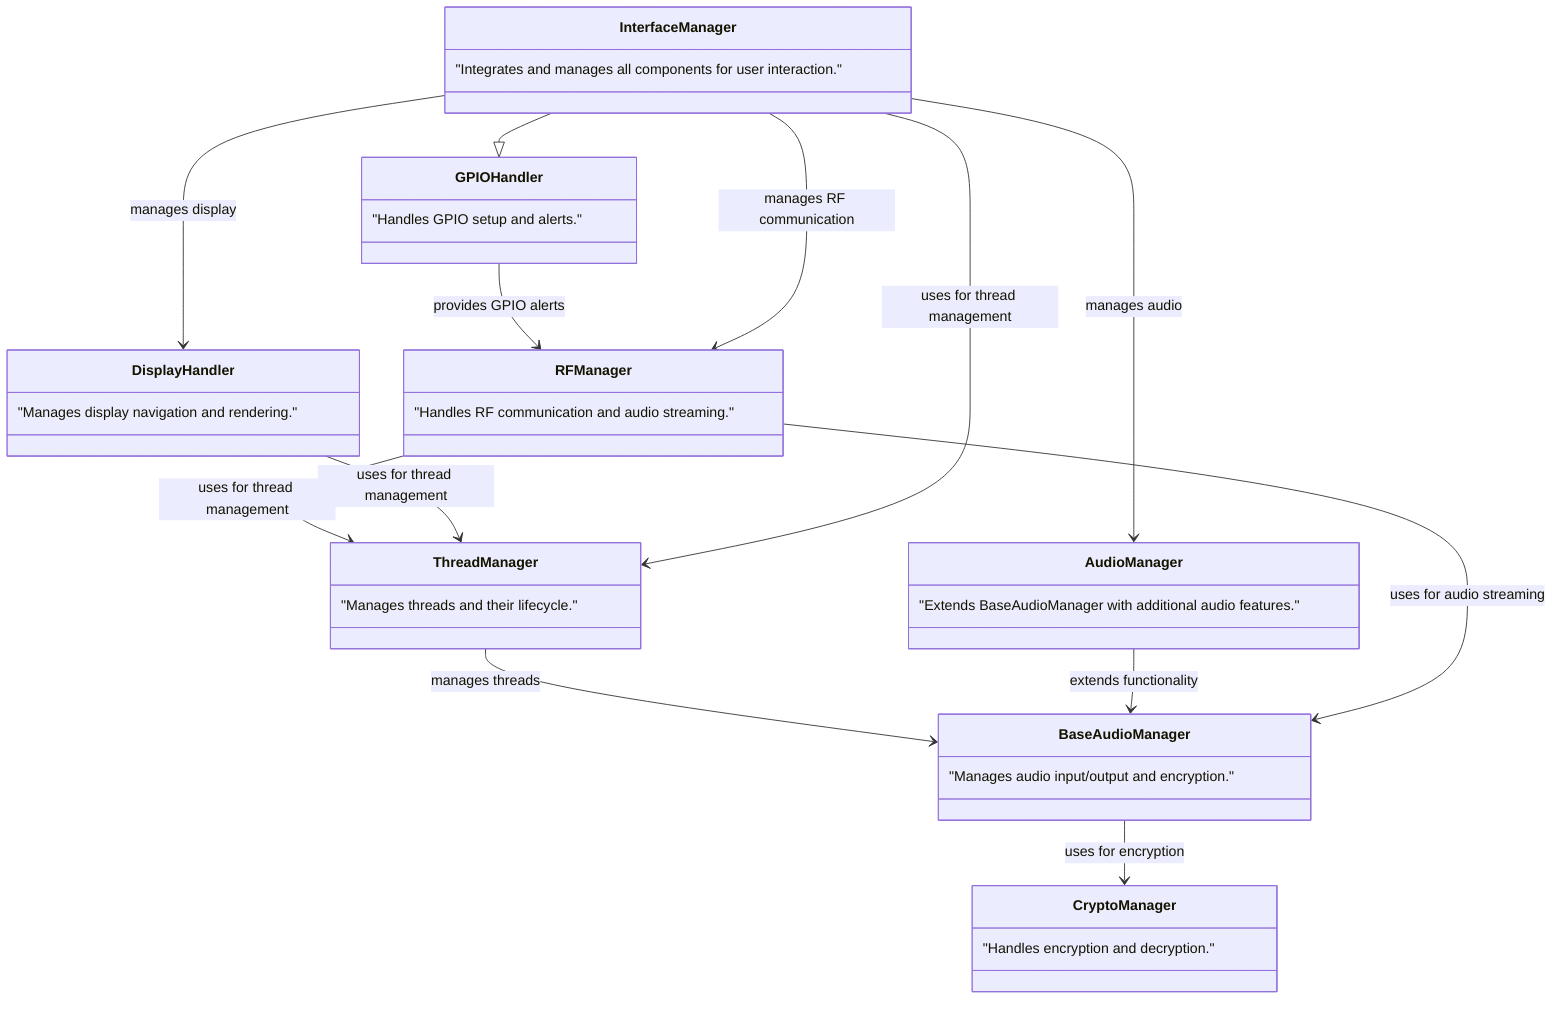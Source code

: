 classDiagram
    class ThreadManager {
        "Manages threads and their lifecycle."
    }

    class CryptoManager {
        "Handles encryption and decryption."
    }

    class BaseAudioManager {
        "Manages audio input/output and encryption."
    }

    class AudioManager {
        "Extends BaseAudioManager with additional audio features."
    }
    AudioManager

    class GPIOHandler {
        "Handles GPIO setup and alerts."
    }

    class DisplayHandler {
        "Manages display navigation and rendering."
    }

    class RFManager {
        "Handles RF communication and audio streaming."
    }

    class InterfaceManager {
        "Integrates and manages all components for user interaction."
    }
    InterfaceManager --|> GPIOHandler

    %% Interaction Diagram
    ThreadManager --> BaseAudioManager : manages threads
    BaseAudioManager --> CryptoManager : uses for encryption
    AudioManager --> BaseAudioManager : extends functionality
    RFManager --> ThreadManager : uses for thread management
    RFManager --> BaseAudioManager : uses for audio streaming
    GPIOHandler --> RFManager : provides GPIO alerts
    DisplayHandler --> ThreadManager : uses for thread management
    InterfaceManager --> DisplayHandler : manages display
    InterfaceManager --> AudioManager : manages audio
    InterfaceManager --> RFManager : manages RF communication
    InterfaceManager --> ThreadManager : uses for thread management